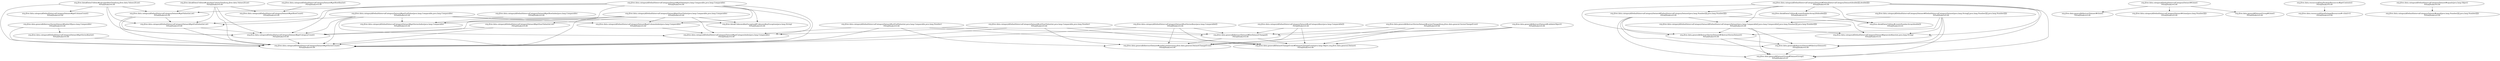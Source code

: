 digraph G {
  "org.jfree.data.category$DefaultIntervalCategoryDataset#getColumnIndex(java.lang.Comparable)" [label="org.jfree.data.category$DefaultIntervalCategoryDataset#getColumnIndex(java.lang.Comparable)\nP(Fail|Node)=0.00"];
  "org.jfree.data.category$DefaultIntervalCategoryDataset#getCategoryIndex(java.lang.Comparable)" [label="org.jfree.data.category$DefaultIntervalCategoryDataset#getCategoryIndex(java.lang.Comparable)\nP(Fail|Node)=0.00"];
  "org.jfree.data.category$DefaultIntervalCategoryDataset#DefaultIntervalCategoryDataset(double[][],double[][])" [label="org.jfree.data.category$DefaultIntervalCategoryDataset#DefaultIntervalCategoryDataset(double[][],double[][])\nP(Fail|Node)=0.00"];
  "org.jfree.data$DataUtilities#createNumberArray2D(double[][])" [label="org.jfree.data$DataUtilities#createNumberArray2D(double[][])\nP(Fail|Node)=0.01"];
  "org.jfree.data.general$AbstractSeriesDataset#AbstractSeriesDataset()" [label="org.jfree.data.general$AbstractSeriesDataset#AbstractSeriesDataset()\nP(Fail|Node)=0.00"];
  "org.jfree.data.category$DefaultIntervalCategoryDataset#DefaultIntervalCategoryDataset(java.lang.Number[][],java.lang.Number[][])" [label="org.jfree.data.category$DefaultIntervalCategoryDataset#DefaultIntervalCategoryDataset(java.lang.Number[][],java.lang.Number[][])\nP(Fail|Node)=0.00"];
  "org.jfree.data.category$DefaultIntervalCategoryDataset#generateKeys(int,java.lang.String)" [label="org.jfree.data.category$DefaultIntervalCategoryDataset#generateKeys(int,java.lang.String)\nP(Fail|Node)=0.01"];
  "org.jfree.data.category$DefaultIntervalCategoryDataset#DefaultIntervalCategoryDataset(java.lang.Comparable[],java.lang.Comparable[],java.lang.Number[][],java.lang.Number[][])" [label="org.jfree.data.category$DefaultIntervalCategoryDataset#DefaultIntervalCategoryDataset(java.lang.Comparable[],java.lang.Comparable[],java.lang.Number[][],java.lang.Number[][])\nP(Fail|Node)=0.00"];
  "org.jfree.data.general$DatasetGroup#DatasetGroup()" [label="org.jfree.data.general$DatasetGroup#DatasetGroup()\nP(Fail|Node)=0.01"];
  "org.jfree.data.general$AbstractDataset#AbstractDataset()" [label="org.jfree.data.general$AbstractDataset#AbstractDataset()\nP(Fail|Node)=0.00"];
  "org.jfree.data$DataUtilities#createNumberArray(double[])" [label="org.jfree.data$DataUtilities#createNumberArray(double[])\nP(Fail|Node)=0.01"];
  "org.jfree.data.category$DefaultIntervalCategoryDataset#clone()" [label="org.jfree.data.category$DefaultIntervalCategoryDataset#clone()\nP(Fail|Node)=0.00"];
  "org.jfree.data.general$AbstractDataset#clone()" [label="org.jfree.data.general$AbstractDataset#clone()\nP(Fail|Node)=0.00"];
  "org.jfree.data.category$DefaultIntervalCategoryDataset#clone(java.lang.Number[][])" [label="org.jfree.data.category$DefaultIntervalCategoryDataset#clone(java.lang.Number[][])\nP(Fail|Node)=0.00"];
  "org.jfree.data.general$DatasetGroup#clone()" [label="org.jfree.data.general$DatasetGroup#clone()\nP(Fail|Node)=0.00"];
  "org.jfree.data.category$DefaultIntervalCategoryDataset#setEndValue(int,java.lang.Comparable,java.lang.Number)" [label="org.jfree.data.category$DefaultIntervalCategoryDataset#setEndValue(int,java.lang.Comparable,java.lang.Number)\nP(Fail|Node)=0.00"];
  "org.jfree.data.general$DatasetChangeEvent#DatasetChangeEvent(java.lang.Object,org.jfree.data.general.Dataset)" [label="org.jfree.data.general$DatasetChangeEvent#DatasetChangeEvent(java.lang.Object,org.jfree.data.general.Dataset)\nP(Fail|Node)=0.00"];
  "org.jfree.data.general$AbstractDataset#notifyListeners(org.jfree.data.general.DatasetChangeEvent)" [label="org.jfree.data.general$AbstractDataset#notifyListeners(org.jfree.data.general.DatasetChangeEvent)\nP(Fail|Node)=0.00"];
  "org.jfree.data.category$DefaultIntervalCategoryDataset#getSeriesCount()" [label="org.jfree.data.category$DefaultIntervalCategoryDataset#getSeriesCount()\nP(Fail|Node)=0.00"];
  "org.jfree.data.general$AbstractDataset#fireDatasetChanged()" [label="org.jfree.data.general$AbstractDataset#fireDatasetChanged()\nP(Fail|Node)=0.00"];
  "org.jfree.data.category$DefaultIntervalCategoryDataset#setSeriesKeys(java.lang.Comparable[])" [label="org.jfree.data.category$DefaultIntervalCategoryDataset#setSeriesKeys(java.lang.Comparable[])\nP(Fail|Node)=0.00"];
  "org.jfree.data.category$DefaultIntervalCategoryDataset#setCategoryKeys(java.lang.Comparable[])" [label="org.jfree.data.category$DefaultIntervalCategoryDataset#setCategoryKeys(java.lang.Comparable[])\nP(Fail|Node)=0.00"];
  "org.jfree.data.category$DefaultIntervalCategoryDataset#DefaultIntervalCategoryDataset(java.lang.String[],java.lang.Number[][],java.lang.Number[][])" [label="org.jfree.data.category$DefaultIntervalCategoryDataset#DefaultIntervalCategoryDataset(java.lang.String[],java.lang.Number[][],java.lang.Number[][])\nP(Fail|Node)=0.00"];
  "org.jfree.data.category$DefaultIntervalCategoryDataset#getRowIndex(java.lang.Comparable)" [label="org.jfree.data.category$DefaultIntervalCategoryDataset#getRowIndex(java.lang.Comparable)\nP(Fail|Node)=0.00"];
  "org.jfree.data.category$DefaultIntervalCategoryDataset#getSeriesIndex(java.lang.Comparable)" [label="org.jfree.data.category$DefaultIntervalCategoryDataset#getSeriesIndex(java.lang.Comparable)\nP(Fail|Node)=0.00"];
  "org.jfree.data.category$DefaultIntervalCategoryDataset#getSeriesKey(int)" [label="org.jfree.data.category$DefaultIntervalCategoryDataset#getSeriesKey(int)\nP(Fail|Node)=0.00"];
  "org.jfree.data.general$AbstractSeriesDataset#indexOf(java.lang.Comparable)" [label="org.jfree.data.general$AbstractSeriesDataset#indexOf(java.lang.Comparable)\nP(Fail|Node)=0.00"];
  "org.jfree.data.resources$DataPackageResources#getContents()" [label="org.jfree.data.resources$DataPackageResources#getContents()\nP(Fail|Node)=0.00"];
  "org.jfree.data.resources$DataPackageResources#<clinit>()" [label="org.jfree.data.resources$DataPackageResources#<clinit>()\nP(Fail|Node)=0.00"];
  "org.jfree.data$DataUtilities#calculateRowTotal(org.jfree.data.Values2D,int)" [label="org.jfree.data$DataUtilities#calculateRowTotal(org.jfree.data.Values2D,int)\nP(Fail|Node)=0.00"];
  "org.jfree.data.category$DefaultIntervalCategoryDataset#getColumnCount()" [label="org.jfree.data.category$DefaultIntervalCategoryDataset#getColumnCount()\nP(Fail|Node)=0.00"];
  "org.jfree.data.category$DefaultIntervalCategoryDataset#getEndValue(int,int)" [label="org.jfree.data.category$DefaultIntervalCategoryDataset#getEndValue(int,int)\nP(Fail|Node)=0.00"];
  "org.jfree.data.category$DefaultIntervalCategoryDataset#getCategoryCount()" [label="org.jfree.data.category$DefaultIntervalCategoryDataset#getCategoryCount()\nP(Fail|Node)=0.00"];
  "org.jfree.data.category$DefaultIntervalCategoryDataset#getValue(int,int)" [label="org.jfree.data.category$DefaultIntervalCategoryDataset#getValue(int,int)\nP(Fail|Node)=0.00"];
  "org.jfree.data$DataUtilities#calculateColumnTotal(org.jfree.data.Values2D,int)" [label="org.jfree.data$DataUtilities#calculateColumnTotal(org.jfree.data.Values2D,int)\nP(Fail|Node)=0.00"];
  "org.jfree.data.category$DefaultIntervalCategoryDataset#getRowCount()" [label="org.jfree.data.category$DefaultIntervalCategoryDataset#getRowCount()\nP(Fail|Node)=0.00"];
  "org.jfree.data.category$DefaultIntervalCategoryDataset#getRowKey(int)" [label="org.jfree.data.category$DefaultIntervalCategoryDataset#getRowKey(int)\nP(Fail|Node)=0.00"];
  "org.jfree.data.category$DefaultIntervalCategoryDataset#getStartValue(int,int)" [label="org.jfree.data.category$DefaultIntervalCategoryDataset#getStartValue(int,int)\nP(Fail|Node)=0.00"];
  "org.jfree.data.general$AbstractSeriesDataset#seriesChanged(org.jfree.data.general.SeriesChangeEvent)" [label="org.jfree.data.general$AbstractSeriesDataset#seriesChanged(org.jfree.data.general.SeriesChangeEvent)\nP(Fail|Node)=0.00"];
  "org.jfree.data.category$DefaultIntervalCategoryDataset#getStartValue(java.lang.Comparable,java.lang.Comparable)" [label="org.jfree.data.category$DefaultIntervalCategoryDataset#getStartValue(java.lang.Comparable,java.lang.Comparable)\nP(Fail|Node)=0.00"];
  "org.jfree.data$UnknownKeyException#UnknownKeyException(java.lang.String)" [label="org.jfree.data$UnknownKeyException#UnknownKeyException(java.lang.String)\nP(Fail|Node)=0.00"];
  "org.jfree.data.general$AbstractDataset#validateObject()" [label="org.jfree.data.general$AbstractDataset#validateObject()\nP(Fail|Node)=0.00"];
  "org.jfree.data.category$DefaultIntervalCategoryDataset#getValue(java.lang.Comparable,java.lang.Comparable)" [label="org.jfree.data.category$DefaultIntervalCategoryDataset#getValue(java.lang.Comparable,java.lang.Comparable)\nP(Fail|Node)=0.00"];
  "org.jfree.data.category$DefaultIntervalCategoryDataset#setStartValue(int,java.lang.Comparable,java.lang.Number)" [label="org.jfree.data.category$DefaultIntervalCategoryDataset#setStartValue(int,java.lang.Comparable,java.lang.Number)\nP(Fail|Node)=0.00"];
  "org.jfree.data.category$DefaultIntervalCategoryDataset#equals(java.lang.Object)" [label="org.jfree.data.category$DefaultIntervalCategoryDataset#equals(java.lang.Object)\nP(Fail|Node)=0.00"];
  "org.jfree.data.category$DefaultIntervalCategoryDataset#equal(java.lang.Number[][],java.lang.Number[][])" [label="org.jfree.data.category$DefaultIntervalCategoryDataset#equal(java.lang.Number[][],java.lang.Number[][])\nP(Fail|Node)=0.00"];
  "org.jfree.data.category$DefaultIntervalCategoryDataset#getEndValue(java.lang.Comparable,java.lang.Comparable)" [label="org.jfree.data.category$DefaultIntervalCategoryDataset#getEndValue(java.lang.Comparable,java.lang.Comparable)\nP(Fail|Node)=0.00"];
  "org.jfree.data.category$DefaultIntervalCategoryDataset#getColumnIndex(java.lang.Comparable)" -> "org.jfree.data.category$DefaultIntervalCategoryDataset#getCategoryIndex(java.lang.Comparable)";
  "org.jfree.data.category$DefaultIntervalCategoryDataset#DefaultIntervalCategoryDataset(double[][],double[][])" -> "org.jfree.data$DataUtilities#createNumberArray2D(double[][])";
  "org.jfree.data.category$DefaultIntervalCategoryDataset#DefaultIntervalCategoryDataset(double[][],double[][])" -> "org.jfree.data.general$AbstractSeriesDataset#AbstractSeriesDataset()";
  "org.jfree.data.category$DefaultIntervalCategoryDataset#DefaultIntervalCategoryDataset(double[][],double[][])" -> "org.jfree.data.category$DefaultIntervalCategoryDataset#DefaultIntervalCategoryDataset(java.lang.Number[][],java.lang.Number[][])";
  "org.jfree.data.category$DefaultIntervalCategoryDataset#DefaultIntervalCategoryDataset(double[][],double[][])" -> "org.jfree.data.category$DefaultIntervalCategoryDataset#generateKeys(int,java.lang.String)";
  "org.jfree.data.category$DefaultIntervalCategoryDataset#DefaultIntervalCategoryDataset(double[][],double[][])" -> "org.jfree.data.category$DefaultIntervalCategoryDataset#DefaultIntervalCategoryDataset(java.lang.Comparable[],java.lang.Comparable[],java.lang.Number[][],java.lang.Number[][])";
  "org.jfree.data.category$DefaultIntervalCategoryDataset#DefaultIntervalCategoryDataset(double[][],double[][])" -> "org.jfree.data.general$DatasetGroup#DatasetGroup()";
  "org.jfree.data.category$DefaultIntervalCategoryDataset#DefaultIntervalCategoryDataset(double[][],double[][])" -> "org.jfree.data.general$AbstractDataset#AbstractDataset()";
  "org.jfree.data.category$DefaultIntervalCategoryDataset#DefaultIntervalCategoryDataset(double[][],double[][])" -> "org.jfree.data$DataUtilities#createNumberArray(double[])";
  "org.jfree.data$DataUtilities#createNumberArray2D(double[][])" -> "org.jfree.data$DataUtilities#createNumberArray(double[])";
  "org.jfree.data.general$AbstractSeriesDataset#AbstractSeriesDataset()" -> "org.jfree.data.general$DatasetGroup#DatasetGroup()";
  "org.jfree.data.general$AbstractSeriesDataset#AbstractSeriesDataset()" -> "org.jfree.data.general$AbstractDataset#AbstractDataset()";
  "org.jfree.data.category$DefaultIntervalCategoryDataset#DefaultIntervalCategoryDataset(java.lang.Number[][],java.lang.Number[][])" -> "org.jfree.data.general$AbstractSeriesDataset#AbstractSeriesDataset()";
  "org.jfree.data.category$DefaultIntervalCategoryDataset#DefaultIntervalCategoryDataset(java.lang.Number[][],java.lang.Number[][])" -> "org.jfree.data.category$DefaultIntervalCategoryDataset#generateKeys(int,java.lang.String)";
  "org.jfree.data.category$DefaultIntervalCategoryDataset#DefaultIntervalCategoryDataset(java.lang.Number[][],java.lang.Number[][])" -> "org.jfree.data.category$DefaultIntervalCategoryDataset#DefaultIntervalCategoryDataset(java.lang.Comparable[],java.lang.Comparable[],java.lang.Number[][],java.lang.Number[][])";
  "org.jfree.data.category$DefaultIntervalCategoryDataset#DefaultIntervalCategoryDataset(java.lang.Number[][],java.lang.Number[][])" -> "org.jfree.data.general$DatasetGroup#DatasetGroup()";
  "org.jfree.data.category$DefaultIntervalCategoryDataset#DefaultIntervalCategoryDataset(java.lang.Number[][],java.lang.Number[][])" -> "org.jfree.data.general$AbstractDataset#AbstractDataset()";
  "org.jfree.data.category$DefaultIntervalCategoryDataset#DefaultIntervalCategoryDataset(java.lang.Comparable[],java.lang.Comparable[],java.lang.Number[][],java.lang.Number[][])" -> "org.jfree.data.general$AbstractSeriesDataset#AbstractSeriesDataset()";
  "org.jfree.data.category$DefaultIntervalCategoryDataset#DefaultIntervalCategoryDataset(java.lang.Comparable[],java.lang.Comparable[],java.lang.Number[][],java.lang.Number[][])" -> "org.jfree.data.category$DefaultIntervalCategoryDataset#generateKeys(int,java.lang.String)";
  "org.jfree.data.category$DefaultIntervalCategoryDataset#DefaultIntervalCategoryDataset(java.lang.Comparable[],java.lang.Comparable[],java.lang.Number[][],java.lang.Number[][])" -> "org.jfree.data.general$DatasetGroup#DatasetGroup()";
  "org.jfree.data.category$DefaultIntervalCategoryDataset#DefaultIntervalCategoryDataset(java.lang.Comparable[],java.lang.Comparable[],java.lang.Number[][],java.lang.Number[][])" -> "org.jfree.data.general$AbstractDataset#AbstractDataset()";
  "org.jfree.data.general$AbstractDataset#AbstractDataset()" -> "org.jfree.data.general$DatasetGroup#DatasetGroup()";
  "org.jfree.data.category$DefaultIntervalCategoryDataset#clone()" -> "org.jfree.data.general$AbstractDataset#clone()";
  "org.jfree.data.category$DefaultIntervalCategoryDataset#clone()" -> "org.jfree.data.category$DefaultIntervalCategoryDataset#clone(java.lang.Number[][])";
  "org.jfree.data.category$DefaultIntervalCategoryDataset#clone()" -> "org.jfree.data.general$DatasetGroup#clone()";
  "org.jfree.data.category$DefaultIntervalCategoryDataset#setEndValue(int,java.lang.Comparable,java.lang.Number)" -> "org.jfree.data.general$DatasetChangeEvent#DatasetChangeEvent(java.lang.Object,org.jfree.data.general.Dataset)";
  "org.jfree.data.category$DefaultIntervalCategoryDataset#setEndValue(int,java.lang.Comparable,java.lang.Number)" -> "org.jfree.data.general$AbstractDataset#notifyListeners(org.jfree.data.general.DatasetChangeEvent)";
  "org.jfree.data.category$DefaultIntervalCategoryDataset#setEndValue(int,java.lang.Comparable,java.lang.Number)" -> "org.jfree.data.category$DefaultIntervalCategoryDataset#getCategoryIndex(java.lang.Comparable)";
  "org.jfree.data.category$DefaultIntervalCategoryDataset#setEndValue(int,java.lang.Comparable,java.lang.Number)" -> "org.jfree.data.category$DefaultIntervalCategoryDataset#getSeriesCount()";
  "org.jfree.data.category$DefaultIntervalCategoryDataset#setEndValue(int,java.lang.Comparable,java.lang.Number)" -> "org.jfree.data.general$AbstractDataset#fireDatasetChanged()";
  "org.jfree.data.general$AbstractDataset#fireDatasetChanged()" -> "org.jfree.data.general$DatasetChangeEvent#DatasetChangeEvent(java.lang.Object,org.jfree.data.general.Dataset)";
  "org.jfree.data.general$AbstractDataset#fireDatasetChanged()" -> "org.jfree.data.general$AbstractDataset#notifyListeners(org.jfree.data.general.DatasetChangeEvent)";
  "org.jfree.data.category$DefaultIntervalCategoryDataset#setSeriesKeys(java.lang.Comparable[])" -> "org.jfree.data.general$DatasetChangeEvent#DatasetChangeEvent(java.lang.Object,org.jfree.data.general.Dataset)";
  "org.jfree.data.category$DefaultIntervalCategoryDataset#setSeriesKeys(java.lang.Comparable[])" -> "org.jfree.data.general$AbstractDataset#notifyListeners(org.jfree.data.general.DatasetChangeEvent)";
  "org.jfree.data.category$DefaultIntervalCategoryDataset#setSeriesKeys(java.lang.Comparable[])" -> "org.jfree.data.category$DefaultIntervalCategoryDataset#getSeriesCount()";
  "org.jfree.data.category$DefaultIntervalCategoryDataset#setSeriesKeys(java.lang.Comparable[])" -> "org.jfree.data.general$AbstractDataset#fireDatasetChanged()";
  "org.jfree.data.category$DefaultIntervalCategoryDataset#setCategoryKeys(java.lang.Comparable[])" -> "org.jfree.data.general$DatasetChangeEvent#DatasetChangeEvent(java.lang.Object,org.jfree.data.general.Dataset)";
  "org.jfree.data.category$DefaultIntervalCategoryDataset#setCategoryKeys(java.lang.Comparable[])" -> "org.jfree.data.general$AbstractDataset#notifyListeners(org.jfree.data.general.DatasetChangeEvent)";
  "org.jfree.data.category$DefaultIntervalCategoryDataset#setCategoryKeys(java.lang.Comparable[])" -> "org.jfree.data.general$AbstractDataset#fireDatasetChanged()";
  "org.jfree.data.category$DefaultIntervalCategoryDataset#DefaultIntervalCategoryDataset(java.lang.String[],java.lang.Number[][],java.lang.Number[][])" -> "org.jfree.data.general$AbstractSeriesDataset#AbstractSeriesDataset()";
  "org.jfree.data.category$DefaultIntervalCategoryDataset#DefaultIntervalCategoryDataset(java.lang.String[],java.lang.Number[][],java.lang.Number[][])" -> "org.jfree.data.category$DefaultIntervalCategoryDataset#generateKeys(int,java.lang.String)";
  "org.jfree.data.category$DefaultIntervalCategoryDataset#DefaultIntervalCategoryDataset(java.lang.String[],java.lang.Number[][],java.lang.Number[][])" -> "org.jfree.data.category$DefaultIntervalCategoryDataset#DefaultIntervalCategoryDataset(java.lang.Comparable[],java.lang.Comparable[],java.lang.Number[][],java.lang.Number[][])";
  "org.jfree.data.category$DefaultIntervalCategoryDataset#DefaultIntervalCategoryDataset(java.lang.String[],java.lang.Number[][],java.lang.Number[][])" -> "org.jfree.data.general$DatasetGroup#DatasetGroup()";
  "org.jfree.data.category$DefaultIntervalCategoryDataset#DefaultIntervalCategoryDataset(java.lang.String[],java.lang.Number[][],java.lang.Number[][])" -> "org.jfree.data.general$AbstractDataset#AbstractDataset()";
  "org.jfree.data.category$DefaultIntervalCategoryDataset#getRowIndex(java.lang.Comparable)" -> "org.jfree.data.category$DefaultIntervalCategoryDataset#getSeriesIndex(java.lang.Comparable)";
  "org.jfree.data.category$DefaultIntervalCategoryDataset#getSeriesKey(int)" -> "org.jfree.data.category$DefaultIntervalCategoryDataset#getSeriesCount()";
  "org.jfree.data.general$AbstractSeriesDataset#indexOf(java.lang.Comparable)" -> "org.jfree.data.category$DefaultIntervalCategoryDataset#getSeriesKey(int)";
  "org.jfree.data.general$AbstractSeriesDataset#indexOf(java.lang.Comparable)" -> "org.jfree.data.category$DefaultIntervalCategoryDataset#getSeriesCount()";
  "org.jfree.data.resources$DataPackageResources#getContents()" -> "org.jfree.data.resources$DataPackageResources#<clinit>()";
  "org.jfree.data$DataUtilities#calculateRowTotal(org.jfree.data.Values2D,int)" -> "org.jfree.data.category$DefaultIntervalCategoryDataset#getColumnCount()";
  "org.jfree.data$DataUtilities#calculateRowTotal(org.jfree.data.Values2D,int)" -> "org.jfree.data.category$DefaultIntervalCategoryDataset#getSeriesCount()";
  "org.jfree.data$DataUtilities#calculateRowTotal(org.jfree.data.Values2D,int)" -> "org.jfree.data.category$DefaultIntervalCategoryDataset#getEndValue(int,int)";
  "org.jfree.data$DataUtilities#calculateRowTotal(org.jfree.data.Values2D,int)" -> "org.jfree.data.category$DefaultIntervalCategoryDataset#getCategoryCount()";
  "org.jfree.data$DataUtilities#calculateRowTotal(org.jfree.data.Values2D,int)" -> "org.jfree.data.category$DefaultIntervalCategoryDataset#getValue(int,int)";
  "org.jfree.data.category$DefaultIntervalCategoryDataset#getEndValue(int,int)" -> "org.jfree.data.category$DefaultIntervalCategoryDataset#getSeriesCount()";
  "org.jfree.data.category$DefaultIntervalCategoryDataset#getEndValue(int,int)" -> "org.jfree.data.category$DefaultIntervalCategoryDataset#getCategoryCount()";
  "org.jfree.data.category$DefaultIntervalCategoryDataset#getCategoryCount()" -> "org.jfree.data.category$DefaultIntervalCategoryDataset#getSeriesCount()";
  "org.jfree.data.category$DefaultIntervalCategoryDataset#getValue(int,int)" -> "org.jfree.data.category$DefaultIntervalCategoryDataset#getSeriesCount()";
  "org.jfree.data.category$DefaultIntervalCategoryDataset#getValue(int,int)" -> "org.jfree.data.category$DefaultIntervalCategoryDataset#getEndValue(int,int)";
  "org.jfree.data.category$DefaultIntervalCategoryDataset#getValue(int,int)" -> "org.jfree.data.category$DefaultIntervalCategoryDataset#getCategoryCount()";
  "org.jfree.data$DataUtilities#calculateColumnTotal(org.jfree.data.Values2D,int)" -> "org.jfree.data.category$DefaultIntervalCategoryDataset#getSeriesCount()";
  "org.jfree.data$DataUtilities#calculateColumnTotal(org.jfree.data.Values2D,int)" -> "org.jfree.data.category$DefaultIntervalCategoryDataset#getRowCount()";
  "org.jfree.data$DataUtilities#calculateColumnTotal(org.jfree.data.Values2D,int)" -> "org.jfree.data.category$DefaultIntervalCategoryDataset#getEndValue(int,int)";
  "org.jfree.data$DataUtilities#calculateColumnTotal(org.jfree.data.Values2D,int)" -> "org.jfree.data.category$DefaultIntervalCategoryDataset#getCategoryCount()";
  "org.jfree.data$DataUtilities#calculateColumnTotal(org.jfree.data.Values2D,int)" -> "org.jfree.data.category$DefaultIntervalCategoryDataset#getValue(int,int)";
  "org.jfree.data.category$DefaultIntervalCategoryDataset#getRowKey(int)" -> "org.jfree.data.category$DefaultIntervalCategoryDataset#getRowCount()";
  "org.jfree.data.category$DefaultIntervalCategoryDataset#getStartValue(int,int)" -> "org.jfree.data.category$DefaultIntervalCategoryDataset#getSeriesCount()";
  "org.jfree.data.category$DefaultIntervalCategoryDataset#getStartValue(int,int)" -> "org.jfree.data.category$DefaultIntervalCategoryDataset#getCategoryCount()";
  "org.jfree.data.general$AbstractSeriesDataset#seriesChanged(org.jfree.data.general.SeriesChangeEvent)" -> "org.jfree.data.general$DatasetChangeEvent#DatasetChangeEvent(java.lang.Object,org.jfree.data.general.Dataset)";
  "org.jfree.data.general$AbstractSeriesDataset#seriesChanged(org.jfree.data.general.SeriesChangeEvent)" -> "org.jfree.data.general$AbstractDataset#notifyListeners(org.jfree.data.general.DatasetChangeEvent)";
  "org.jfree.data.general$AbstractSeriesDataset#seriesChanged(org.jfree.data.general.SeriesChangeEvent)" -> "org.jfree.data.general$AbstractDataset#fireDatasetChanged()";
  "org.jfree.data.category$DefaultIntervalCategoryDataset#getStartValue(java.lang.Comparable,java.lang.Comparable)" -> "org.jfree.data.category$DefaultIntervalCategoryDataset#getColumnIndex(java.lang.Comparable)";
  "org.jfree.data.category$DefaultIntervalCategoryDataset#getStartValue(java.lang.Comparable,java.lang.Comparable)" -> "org.jfree.data.category$DefaultIntervalCategoryDataset#getSeriesIndex(java.lang.Comparable)";
  "org.jfree.data.category$DefaultIntervalCategoryDataset#getStartValue(java.lang.Comparable,java.lang.Comparable)" -> "org.jfree.data$UnknownKeyException#UnknownKeyException(java.lang.String)";
  "org.jfree.data.category$DefaultIntervalCategoryDataset#getStartValue(java.lang.Comparable,java.lang.Comparable)" -> "org.jfree.data.category$DefaultIntervalCategoryDataset#getStartValue(int,int)";
  "org.jfree.data.category$DefaultIntervalCategoryDataset#getStartValue(java.lang.Comparable,java.lang.Comparable)" -> "org.jfree.data.category$DefaultIntervalCategoryDataset#getCategoryIndex(java.lang.Comparable)";
  "org.jfree.data.category$DefaultIntervalCategoryDataset#getStartValue(java.lang.Comparable,java.lang.Comparable)" -> "org.jfree.data.category$DefaultIntervalCategoryDataset#getSeriesCount()";
  "org.jfree.data.category$DefaultIntervalCategoryDataset#getStartValue(java.lang.Comparable,java.lang.Comparable)" -> "org.jfree.data.category$DefaultIntervalCategoryDataset#getCategoryCount()";
  "org.jfree.data.general$AbstractDataset#validateObject()" -> "org.jfree.data.general$DatasetChangeEvent#DatasetChangeEvent(java.lang.Object,org.jfree.data.general.Dataset)";
  "org.jfree.data.general$AbstractDataset#validateObject()" -> "org.jfree.data.general$AbstractDataset#notifyListeners(org.jfree.data.general.DatasetChangeEvent)";
  "org.jfree.data.general$AbstractDataset#validateObject()" -> "org.jfree.data.general$AbstractDataset#fireDatasetChanged()";
  "org.jfree.data.category$DefaultIntervalCategoryDataset#getValue(java.lang.Comparable,java.lang.Comparable)" -> "org.jfree.data.category$DefaultIntervalCategoryDataset#getColumnIndex(java.lang.Comparable)";
  "org.jfree.data.category$DefaultIntervalCategoryDataset#getValue(java.lang.Comparable,java.lang.Comparable)" -> "org.jfree.data.category$DefaultIntervalCategoryDataset#getSeriesIndex(java.lang.Comparable)";
  "org.jfree.data.category$DefaultIntervalCategoryDataset#getValue(java.lang.Comparable,java.lang.Comparable)" -> "org.jfree.data$UnknownKeyException#UnknownKeyException(java.lang.String)";
  "org.jfree.data.category$DefaultIntervalCategoryDataset#getValue(java.lang.Comparable,java.lang.Comparable)" -> "org.jfree.data.category$DefaultIntervalCategoryDataset#getCategoryIndex(java.lang.Comparable)";
  "org.jfree.data.category$DefaultIntervalCategoryDataset#getValue(java.lang.Comparable,java.lang.Comparable)" -> "org.jfree.data.category$DefaultIntervalCategoryDataset#getSeriesCount()";
  "org.jfree.data.category$DefaultIntervalCategoryDataset#getValue(java.lang.Comparable,java.lang.Comparable)" -> "org.jfree.data.category$DefaultIntervalCategoryDataset#getEndValue(int,int)";
  "org.jfree.data.category$DefaultIntervalCategoryDataset#getValue(java.lang.Comparable,java.lang.Comparable)" -> "org.jfree.data.category$DefaultIntervalCategoryDataset#getCategoryCount()";
  "org.jfree.data.category$DefaultIntervalCategoryDataset#getValue(java.lang.Comparable,java.lang.Comparable)" -> "org.jfree.data.category$DefaultIntervalCategoryDataset#getValue(int,int)";
  "org.jfree.data.category$DefaultIntervalCategoryDataset#setStartValue(int,java.lang.Comparable,java.lang.Number)" -> "org.jfree.data.general$DatasetChangeEvent#DatasetChangeEvent(java.lang.Object,org.jfree.data.general.Dataset)";
  "org.jfree.data.category$DefaultIntervalCategoryDataset#setStartValue(int,java.lang.Comparable,java.lang.Number)" -> "org.jfree.data.general$AbstractDataset#notifyListeners(org.jfree.data.general.DatasetChangeEvent)";
  "org.jfree.data.category$DefaultIntervalCategoryDataset#setStartValue(int,java.lang.Comparable,java.lang.Number)" -> "org.jfree.data.category$DefaultIntervalCategoryDataset#getCategoryIndex(java.lang.Comparable)";
  "org.jfree.data.category$DefaultIntervalCategoryDataset#setStartValue(int,java.lang.Comparable,java.lang.Number)" -> "org.jfree.data.category$DefaultIntervalCategoryDataset#getSeriesCount()";
  "org.jfree.data.category$DefaultIntervalCategoryDataset#setStartValue(int,java.lang.Comparable,java.lang.Number)" -> "org.jfree.data.general$AbstractDataset#fireDatasetChanged()";
  "org.jfree.data.category$DefaultIntervalCategoryDataset#equals(java.lang.Object)" -> "org.jfree.data.category$DefaultIntervalCategoryDataset#equal(java.lang.Number[][],java.lang.Number[][])";
  "org.jfree.data.category$DefaultIntervalCategoryDataset#getEndValue(java.lang.Comparable,java.lang.Comparable)" -> "org.jfree.data.category$DefaultIntervalCategoryDataset#getColumnIndex(java.lang.Comparable)";
  "org.jfree.data.category$DefaultIntervalCategoryDataset#getEndValue(java.lang.Comparable,java.lang.Comparable)" -> "org.jfree.data.category$DefaultIntervalCategoryDataset#getSeriesIndex(java.lang.Comparable)";
  "org.jfree.data.category$DefaultIntervalCategoryDataset#getEndValue(java.lang.Comparable,java.lang.Comparable)" -> "org.jfree.data$UnknownKeyException#UnknownKeyException(java.lang.String)";
  "org.jfree.data.category$DefaultIntervalCategoryDataset#getEndValue(java.lang.Comparable,java.lang.Comparable)" -> "org.jfree.data.category$DefaultIntervalCategoryDataset#getCategoryIndex(java.lang.Comparable)";
  "org.jfree.data.category$DefaultIntervalCategoryDataset#getEndValue(java.lang.Comparable,java.lang.Comparable)" -> "org.jfree.data.category$DefaultIntervalCategoryDataset#getSeriesCount()";
  "org.jfree.data.category$DefaultIntervalCategoryDataset#getEndValue(java.lang.Comparable,java.lang.Comparable)" -> "org.jfree.data.category$DefaultIntervalCategoryDataset#getEndValue(int,int)";
  "org.jfree.data.category$DefaultIntervalCategoryDataset#getEndValue(java.lang.Comparable,java.lang.Comparable)" -> "org.jfree.data.category$DefaultIntervalCategoryDataset#getCategoryCount()";
}
